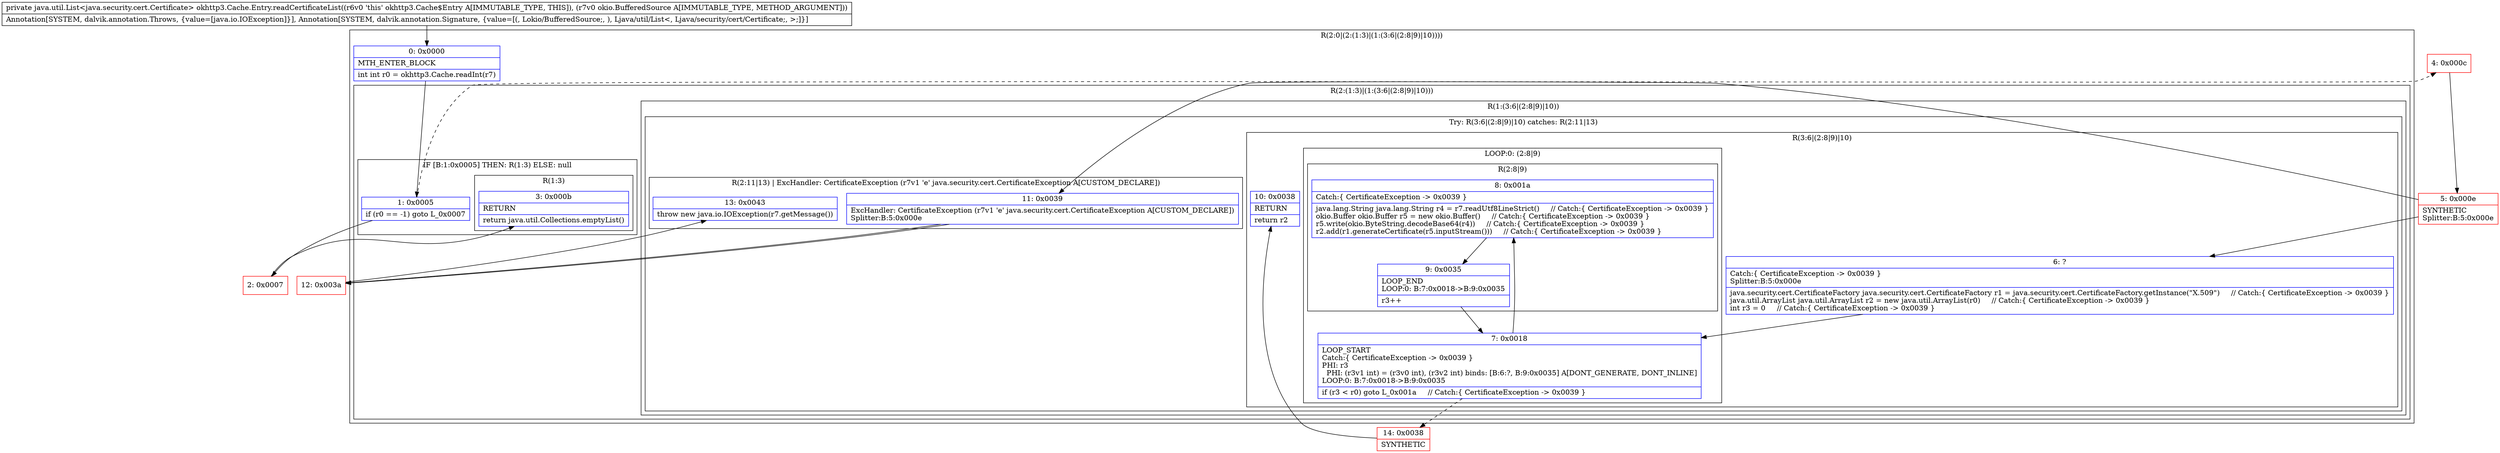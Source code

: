 digraph "CFG forokhttp3.Cache.Entry.readCertificateList(Lokio\/BufferedSource;)Ljava\/util\/List;" {
subgraph cluster_Region_1431636082 {
label = "R(2:0|(2:(1:3)|(1:(3:6|(2:8|9)|10))))";
node [shape=record,color=blue];
Node_0 [shape=record,label="{0\:\ 0x0000|MTH_ENTER_BLOCK\l|int int r0 = okhttp3.Cache.readInt(r7)\l}"];
subgraph cluster_Region_531689921 {
label = "R(2:(1:3)|(1:(3:6|(2:8|9)|10)))";
node [shape=record,color=blue];
subgraph cluster_IfRegion_1801463803 {
label = "IF [B:1:0x0005] THEN: R(1:3) ELSE: null";
node [shape=record,color=blue];
Node_1 [shape=record,label="{1\:\ 0x0005|if (r0 == \-1) goto L_0x0007\l}"];
subgraph cluster_Region_768451109 {
label = "R(1:3)";
node [shape=record,color=blue];
Node_3 [shape=record,label="{3\:\ 0x000b|RETURN\l|return java.util.Collections.emptyList()\l}"];
}
}
subgraph cluster_Region_1401701439 {
label = "R(1:(3:6|(2:8|9)|10))";
node [shape=record,color=blue];
subgraph cluster_TryCatchRegion_1429110074 {
label = "Try: R(3:6|(2:8|9)|10) catches: R(2:11|13)";
node [shape=record,color=blue];
subgraph cluster_Region_374645565 {
label = "R(3:6|(2:8|9)|10)";
node [shape=record,color=blue];
Node_6 [shape=record,label="{6\:\ ?|Catch:\{ CertificateException \-\> 0x0039 \}\lSplitter:B:5:0x000e\l|java.security.cert.CertificateFactory java.security.cert.CertificateFactory r1 = java.security.cert.CertificateFactory.getInstance(\"X.509\")     \/\/ Catch:\{ CertificateException \-\> 0x0039 \}\ljava.util.ArrayList java.util.ArrayList r2 = new java.util.ArrayList(r0)     \/\/ Catch:\{ CertificateException \-\> 0x0039 \}\lint r3 = 0     \/\/ Catch:\{ CertificateException \-\> 0x0039 \}\l}"];
subgraph cluster_LoopRegion_1832556560 {
label = "LOOP:0: (2:8|9)";
node [shape=record,color=blue];
Node_7 [shape=record,label="{7\:\ 0x0018|LOOP_START\lCatch:\{ CertificateException \-\> 0x0039 \}\lPHI: r3 \l  PHI: (r3v1 int) = (r3v0 int), (r3v2 int) binds: [B:6:?, B:9:0x0035] A[DONT_GENERATE, DONT_INLINE]\lLOOP:0: B:7:0x0018\-\>B:9:0x0035\l|if (r3 \< r0) goto L_0x001a     \/\/ Catch:\{ CertificateException \-\> 0x0039 \}\l}"];
subgraph cluster_Region_273750877 {
label = "R(2:8|9)";
node [shape=record,color=blue];
Node_8 [shape=record,label="{8\:\ 0x001a|Catch:\{ CertificateException \-\> 0x0039 \}\l|java.lang.String java.lang.String r4 = r7.readUtf8LineStrict()     \/\/ Catch:\{ CertificateException \-\> 0x0039 \}\lokio.Buffer okio.Buffer r5 = new okio.Buffer()     \/\/ Catch:\{ CertificateException \-\> 0x0039 \}\lr5.write(okio.ByteString.decodeBase64(r4))     \/\/ Catch:\{ CertificateException \-\> 0x0039 \}\lr2.add(r1.generateCertificate(r5.inputStream()))     \/\/ Catch:\{ CertificateException \-\> 0x0039 \}\l}"];
Node_9 [shape=record,label="{9\:\ 0x0035|LOOP_END\lLOOP:0: B:7:0x0018\-\>B:9:0x0035\l|r3++\l}"];
}
}
Node_10 [shape=record,label="{10\:\ 0x0038|RETURN\l|return r2\l}"];
}
subgraph cluster_Region_1300799655 {
label = "R(2:11|13) | ExcHandler: CertificateException (r7v1 'e' java.security.cert.CertificateException A[CUSTOM_DECLARE])\l";
node [shape=record,color=blue];
Node_11 [shape=record,label="{11\:\ 0x0039|ExcHandler: CertificateException (r7v1 'e' java.security.cert.CertificateException A[CUSTOM_DECLARE])\lSplitter:B:5:0x000e\l}"];
Node_13 [shape=record,label="{13\:\ 0x0043|throw new java.io.IOException(r7.getMessage())\l}"];
}
}
}
}
}
subgraph cluster_Region_1300799655 {
label = "R(2:11|13) | ExcHandler: CertificateException (r7v1 'e' java.security.cert.CertificateException A[CUSTOM_DECLARE])\l";
node [shape=record,color=blue];
Node_11 [shape=record,label="{11\:\ 0x0039|ExcHandler: CertificateException (r7v1 'e' java.security.cert.CertificateException A[CUSTOM_DECLARE])\lSplitter:B:5:0x000e\l}"];
Node_13 [shape=record,label="{13\:\ 0x0043|throw new java.io.IOException(r7.getMessage())\l}"];
}
Node_2 [shape=record,color=red,label="{2\:\ 0x0007}"];
Node_4 [shape=record,color=red,label="{4\:\ 0x000c}"];
Node_5 [shape=record,color=red,label="{5\:\ 0x000e|SYNTHETIC\lSplitter:B:5:0x000e\l}"];
Node_12 [shape=record,color=red,label="{12\:\ 0x003a}"];
Node_14 [shape=record,color=red,label="{14\:\ 0x0038|SYNTHETIC\l}"];
MethodNode[shape=record,label="{private java.util.List\<java.security.cert.Certificate\> okhttp3.Cache.Entry.readCertificateList((r6v0 'this' okhttp3.Cache$Entry A[IMMUTABLE_TYPE, THIS]), (r7v0 okio.BufferedSource A[IMMUTABLE_TYPE, METHOD_ARGUMENT]))  | Annotation[SYSTEM, dalvik.annotation.Throws, \{value=[java.io.IOException]\}], Annotation[SYSTEM, dalvik.annotation.Signature, \{value=[(, Lokio\/BufferedSource;, ), Ljava\/util\/List\<, Ljava\/security\/cert\/Certificate;, \>;]\}]\l}"];
MethodNode -> Node_0;
Node_0 -> Node_1;
Node_1 -> Node_2;
Node_1 -> Node_4[style=dashed];
Node_6 -> Node_7;
Node_7 -> Node_8;
Node_7 -> Node_14[style=dashed];
Node_8 -> Node_9;
Node_9 -> Node_7;
Node_11 -> Node_12;
Node_11 -> Node_12;
Node_2 -> Node_3;
Node_4 -> Node_5;
Node_5 -> Node_6;
Node_5 -> Node_11;
Node_12 -> Node_13;
Node_14 -> Node_10;
}

